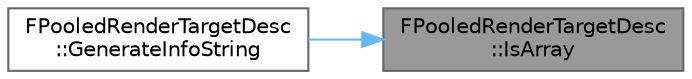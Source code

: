 digraph "FPooledRenderTargetDesc::IsArray"
{
 // INTERACTIVE_SVG=YES
 // LATEX_PDF_SIZE
  bgcolor="transparent";
  edge [fontname=Helvetica,fontsize=10,labelfontname=Helvetica,labelfontsize=10];
  node [fontname=Helvetica,fontsize=10,shape=box,height=0.2,width=0.4];
  rankdir="RL";
  Node1 [id="Node000001",label="FPooledRenderTargetDesc\l::IsArray",height=0.2,width=0.4,color="gray40", fillcolor="grey60", style="filled", fontcolor="black",tooltip=" "];
  Node1 -> Node2 [id="edge1_Node000001_Node000002",dir="back",color="steelblue1",style="solid",tooltip=" "];
  Node2 [id="Node000002",label="FPooledRenderTargetDesc\l::GenerateInfoString",height=0.2,width=0.4,color="grey40", fillcolor="white", style="filled",URL="$df/dc6/structFPooledRenderTargetDesc.html#ad83935089cf53ee226cc119065c76868",tooltip="for debugging purpose"];
}
